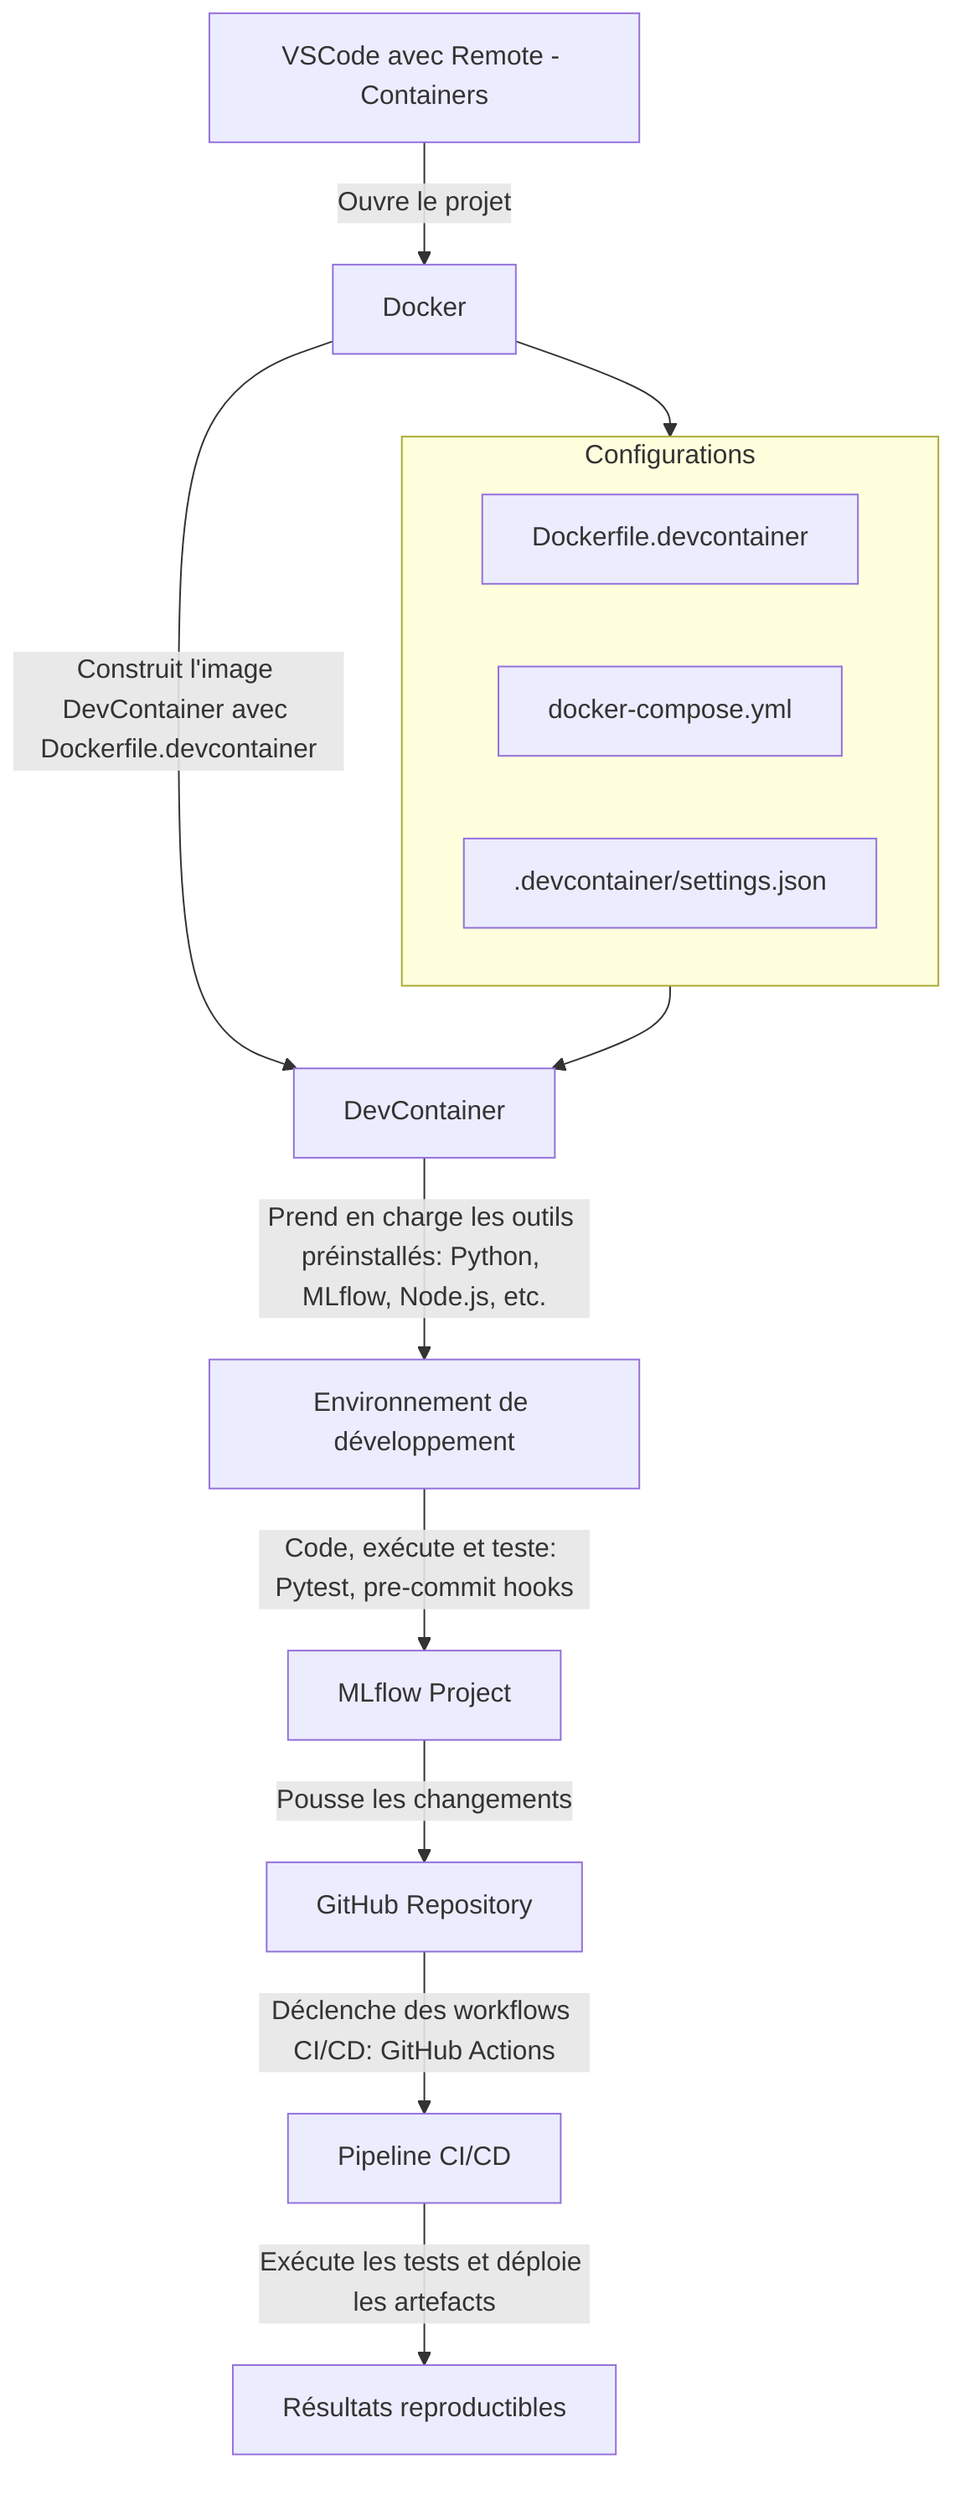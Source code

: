 flowchart TD
    subgraph Configurations["Configurations"]
        C1["Dockerfile.devcontainer"]
        C2["docker-compose.yml"]
        C3[".devcontainer/settings.json"]
    end
    A["VSCode avec Remote - Containers"] -- Ouvre le projet --> B["Docker"]
    B -- "Construit l'image DevContainer avec Dockerfile.devcontainer" --> C["DevContainer"]
    C -- "Prend en charge les outils préinstallés: Python, MLflow, Node.js, etc." --> D["Environnement de développement"]
    D -- "Code, exécute et teste: Pytest, pre-commit hooks" --> E["MLflow Project"]
    E -- Pousse les changements --> F["GitHub Repository"]
    F -- Déclenche des workflows CI/CD: GitHub Actions --> G["Pipeline CI/CD"]
    G -- Exécute les tests et déploie les artefacts --> H["Résultats reproductibles"]
    B --> Configurations
    Configurations --> C